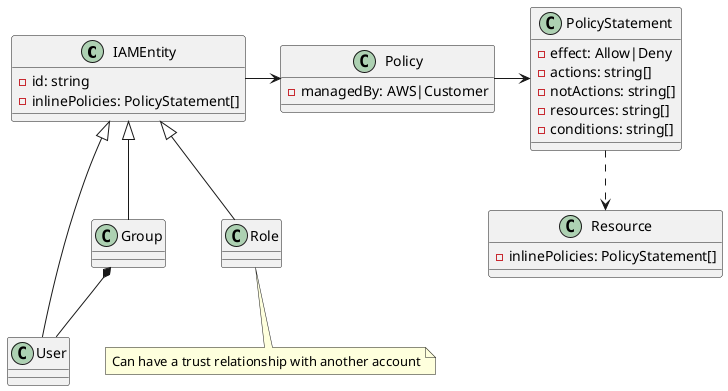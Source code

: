 @startuml

class IAMEntity {
  - id: string
  - inlinePolicies: PolicyStatement[]
}

class User
class Group
class Role
note bottom of Role
  Can have a trust relationship with another account
end note
IAMEntity <|-- Group
IAMEntity <|-- Role
IAMEntity <|-- User
Group *-- User

class Policy {
  - managedBy: AWS|Customer
}
class PolicyStatement {
  - effect: Allow|Deny
  - actions: string[]
  - notActions: string[]
  - resources: string[]
  - conditions: string[]
}
class Resource {
  - inlinePolicies: PolicyStatement[]
}
Policy -> PolicyStatement
IAMEntity ->  Policy
PolicyStatement ..> Resource


@enduml
